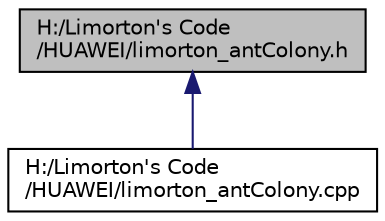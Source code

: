 digraph "H:/Limorton&apos;s Code/HUAWEI/limorton_antColony.h"
{
  edge [fontname="Helvetica",fontsize="10",labelfontname="Helvetica",labelfontsize="10"];
  node [fontname="Helvetica",fontsize="10",shape=record];
  Node4 [label="H:/Limorton's Code\l/HUAWEI/limorton_antColony.h",height=0.2,width=0.4,color="black", fillcolor="grey75", style="filled", fontcolor="black"];
  Node4 -> Node5 [dir="back",color="midnightblue",fontsize="10",style="solid",fontname="Helvetica"];
  Node5 [label="H:/Limorton's Code\l/HUAWEI/limorton_antColony.cpp",height=0.2,width=0.4,color="black", fillcolor="white", style="filled",URL="$limorton__ant_colony_8cpp.html"];
}
